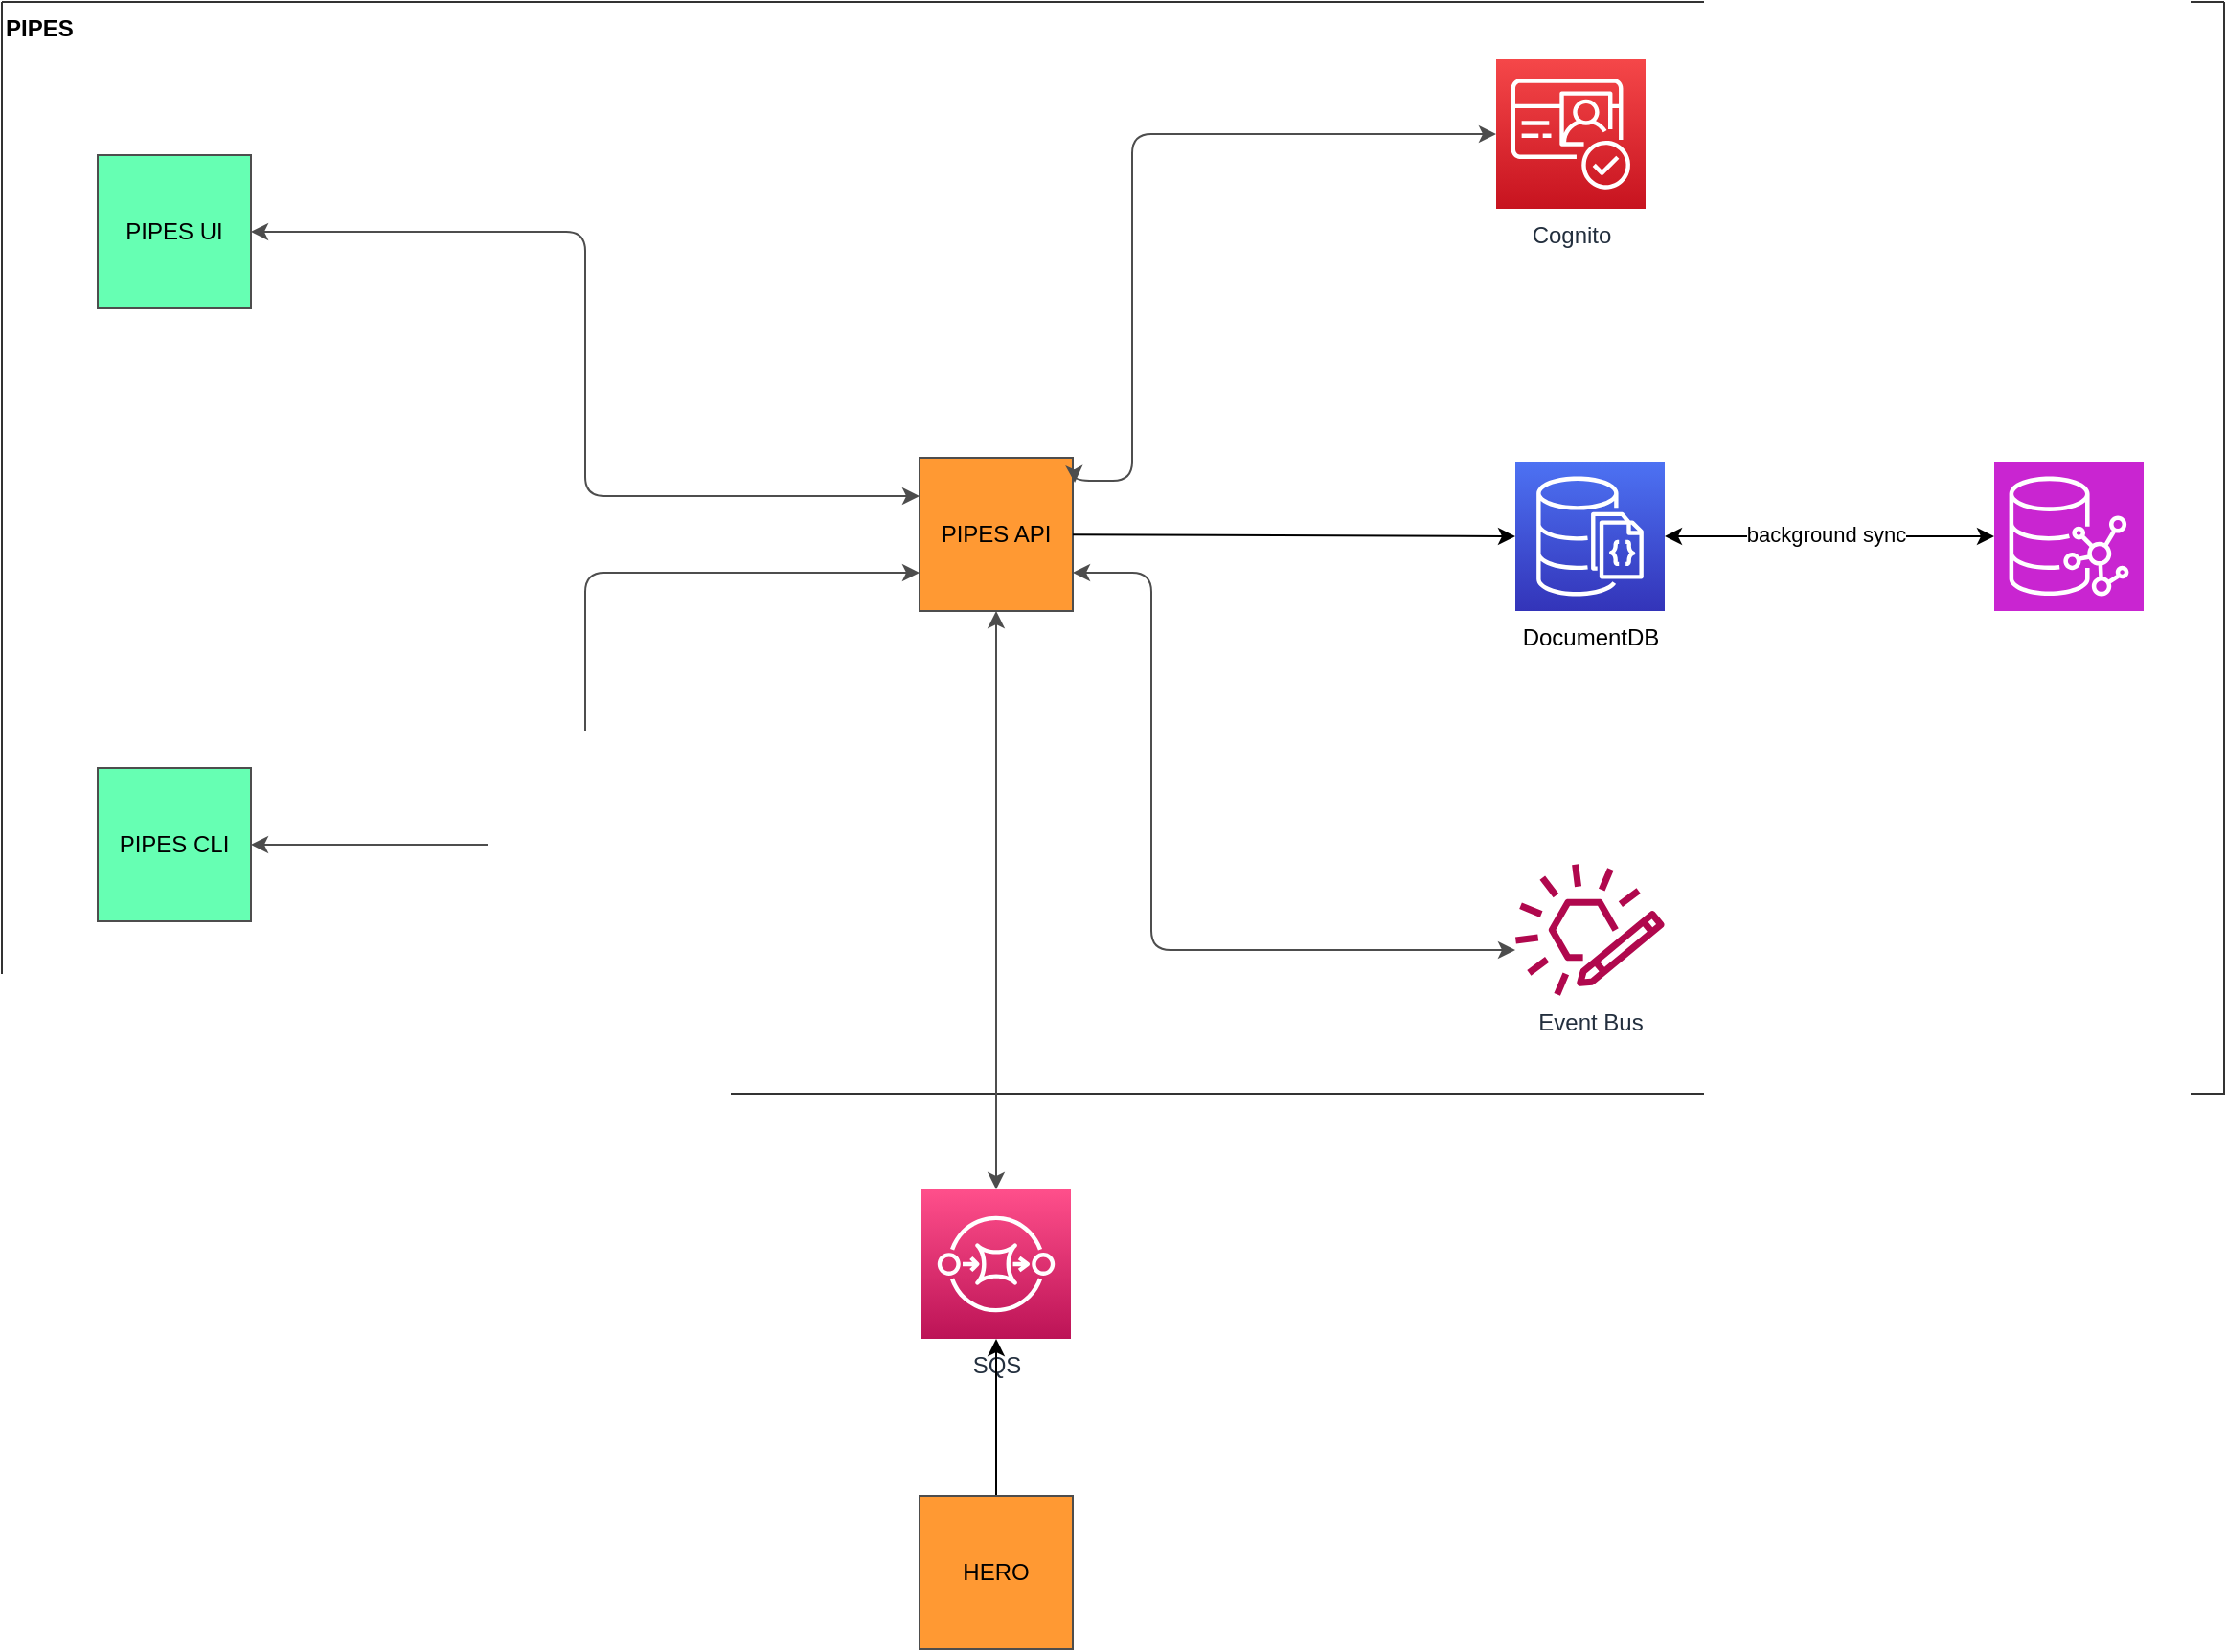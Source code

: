 <mxfile>
    <diagram id="yZzVsVP_phvTkR0zWyWX" name="Page-1">
        <mxGraphModel dx="1625" dy="972" grid="1" gridSize="10" guides="1" tooltips="1" connect="1" arrows="1" fold="1" page="0" pageScale="1" pageWidth="850" pageHeight="1100" background="#ffffff" math="0" shadow="0">
            <root>
                <mxCell id="0"/>
                <mxCell id="1" parent="0"/>
                <mxCell id="8" value="PIPES" style="swimlane;startSize=0;fontColor=#000000;align=left;labelPosition=center;verticalLabelPosition=middle;verticalAlign=top;strokeColor=#333333;" parent="1" vertex="1">
                    <mxGeometry x="-270" y="90" width="1160" height="570" as="geometry"/>
                </mxCell>
                <mxCell id="10" value="PIPES API" style="whiteSpace=wrap;html=1;aspect=fixed;strokeColor=#4D4D4D;fontColor=#000000;fillColor=#FF9933;" parent="8" vertex="1">
                    <mxGeometry x="479" y="238" width="80" height="80" as="geometry"/>
                </mxCell>
                <mxCell id="14" style="edgeStyle=orthogonalEdgeStyle;html=1;strokeColor=#4D4D4D;fontColor=#000000;startArrow=classic;startFill=1;entryX=0;entryY=0.25;entryDx=0;entryDy=0;" parent="8" source="13" target="10" edge="1">
                    <mxGeometry relative="1" as="geometry"/>
                </mxCell>
                <mxCell id="13" value="PIPES UI" style="whiteSpace=wrap;html=1;aspect=fixed;strokeColor=#4D4D4D;fontColor=#000000;fillColor=#66FFB3;" parent="8" vertex="1">
                    <mxGeometry x="50" y="80" width="80" height="80" as="geometry"/>
                </mxCell>
                <mxCell id="16" style="edgeStyle=orthogonalEdgeStyle;html=1;entryX=0;entryY=0.75;entryDx=0;entryDy=0;strokeColor=#4D4D4D;fontColor=#000000;startArrow=classic;startFill=1;" parent="8" source="15" target="10" edge="1">
                    <mxGeometry relative="1" as="geometry"/>
                </mxCell>
                <mxCell id="15" value="PIPES CLI" style="whiteSpace=wrap;html=1;aspect=fixed;strokeColor=#4D4D4D;fontColor=#000000;fillColor=#66FFB3;" parent="8" vertex="1">
                    <mxGeometry x="50" y="400" width="80" height="80" as="geometry"/>
                </mxCell>
                <mxCell id="29" style="edgeStyle=orthogonalEdgeStyle;html=1;entryX=1;entryY=0.75;entryDx=0;entryDy=0;strokeColor=#4D4D4D;fontColor=#000000;startArrow=classic;startFill=1;" parent="8" source="28" target="10" edge="1">
                    <mxGeometry relative="1" as="geometry">
                        <Array as="points">
                            <mxPoint x="600" y="495"/>
                            <mxPoint x="600" y="298"/>
                        </Array>
                    </mxGeometry>
                </mxCell>
                <mxCell id="28" value="Event Bus" style="sketch=0;outlineConnect=0;fontColor=#232F3E;gradientColor=none;fillColor=#B0084D;strokeColor=none;dashed=0;verticalLabelPosition=bottom;verticalAlign=top;align=center;html=1;fontSize=12;fontStyle=0;aspect=fixed;pointerEvents=1;shape=mxgraph.aws4.eventbridge_custom_event_bus_resource;" parent="8" vertex="1">
                    <mxGeometry x="790" y="450" width="78" height="69" as="geometry"/>
                </mxCell>
                <mxCell id="4" value="DocumentDB" style="sketch=0;points=[[0,0,0],[0.25,0,0],[0.5,0,0],[0.75,0,0],[1,0,0],[0,1,0],[0.25,1,0],[0.5,1,0],[0.75,1,0],[1,1,0],[0,0.25,0],[0,0.5,0],[0,0.75,0],[1,0.25,0],[1,0.5,0],[1,0.75,0]];outlineConnect=0;fontColor=#000000;gradientColor=#4D72F3;gradientDirection=north;fillColor=#3334B9;strokeColor=#ffffff;dashed=0;verticalLabelPosition=bottom;verticalAlign=top;align=center;html=1;fontSize=12;fontStyle=0;aspect=fixed;shape=mxgraph.aws4.resourceIcon;resIcon=mxgraph.aws4.documentdb_with_mongodb_compatibility;" parent="8" vertex="1">
                    <mxGeometry x="790" y="240" width="78" height="78" as="geometry"/>
                </mxCell>
                <mxCell id="33" style="edgeStyle=none;html=1;entryX=0;entryY=0.5;entryDx=0;entryDy=0;entryPerimeter=0;" parent="8" source="10" target="4" edge="1">
                    <mxGeometry relative="1" as="geometry"/>
                </mxCell>
                <mxCell id="17" value="Cognito" style="sketch=0;points=[[0,0,0],[0.25,0,0],[0.5,0,0],[0.75,0,0],[1,0,0],[0,1,0],[0.25,1,0],[0.5,1,0],[0.75,1,0],[1,1,0],[0,0.25,0],[0,0.5,0],[0,0.75,0],[1,0.25,0],[1,0.5,0],[1,0.75,0]];outlineConnect=0;fontColor=#232F3E;gradientColor=#F54749;gradientDirection=north;fillColor=#C7131F;strokeColor=#ffffff;dashed=0;verticalLabelPosition=bottom;verticalAlign=top;align=center;html=1;fontSize=12;fontStyle=0;aspect=fixed;shape=mxgraph.aws4.resourceIcon;resIcon=mxgraph.aws4.cognito;" parent="8" vertex="1">
                    <mxGeometry x="780" y="30" width="78" height="78" as="geometry"/>
                </mxCell>
                <mxCell id="18" style="edgeStyle=orthogonalEdgeStyle;html=1;entryX=1.013;entryY=0.163;entryDx=0;entryDy=0;entryPerimeter=0;strokeColor=#4D4D4D;fontColor=#000000;startArrow=classic;startFill=1;" parent="8" source="17" target="10" edge="1">
                    <mxGeometry relative="1" as="geometry">
                        <Array as="points">
                            <mxPoint x="590" y="69"/>
                            <mxPoint x="590" y="250"/>
                        </Array>
                    </mxGeometry>
                </mxCell>
                <mxCell id="25" value="SQS" style="sketch=0;points=[[0,0,0],[0.25,0,0],[0.5,0,0],[0.75,0,0],[1,0,0],[0,1,0],[0.25,1,0],[0.5,1,0],[0.75,1,0],[1,1,0],[0,0.25,0],[0,0.5,0],[0,0.75,0],[1,0.25,0],[1,0.5,0],[1,0.75,0]];outlineConnect=0;fontColor=#232F3E;gradientColor=#FF4F8B;gradientDirection=north;fillColor=#BC1356;strokeColor=#ffffff;dashed=0;verticalLabelPosition=bottom;verticalAlign=top;align=center;html=1;fontSize=12;fontStyle=0;aspect=fixed;shape=mxgraph.aws4.resourceIcon;resIcon=mxgraph.aws4.sqs;" parent="1" vertex="1">
                    <mxGeometry x="210" y="710" width="78" height="78" as="geometry"/>
                </mxCell>
                <mxCell id="31" style="edgeStyle=orthogonalEdgeStyle;html=1;strokeColor=#4D4D4D;fontColor=#000000;startArrow=classic;startFill=1;" parent="1" source="10" target="25" edge="1">
                    <mxGeometry relative="1" as="geometry"/>
                </mxCell>
                <mxCell id="34" style="edgeStyle=none;html=1;" parent="1" source="32" target="25" edge="1">
                    <mxGeometry relative="1" as="geometry"/>
                </mxCell>
                <mxCell id="32" value="HERO" style="whiteSpace=wrap;html=1;aspect=fixed;strokeColor=#4D4D4D;fontColor=#000000;fillColor=#FF9933;" parent="1" vertex="1">
                    <mxGeometry x="209" y="870" width="80" height="80" as="geometry"/>
                </mxCell>
                <mxCell id="35" value="" style="sketch=0;points=[[0,0,0],[0.25,0,0],[0.5,0,0],[0.75,0,0],[1,0,0],[0,1,0],[0.25,1,0],[0.5,1,0],[0.75,1,0],[1,1,0],[0,0.25,0],[0,0.5,0],[0,0.75,0],[1,0.25,0],[1,0.5,0],[1,0.75,0]];outlineConnect=0;fontColor=#232F3E;fillColor=#C925D1;strokeColor=#ffffff;dashed=0;verticalLabelPosition=bottom;verticalAlign=top;align=center;html=1;fontSize=12;fontStyle=0;aspect=fixed;shape=mxgraph.aws4.resourceIcon;resIcon=mxgraph.aws4.neptune;" vertex="1" parent="1">
                    <mxGeometry x="770" y="330" width="78" height="78" as="geometry"/>
                </mxCell>
                <mxCell id="36" style="edgeStyle=none;html=1;startArrow=classic;startFill=1;" edge="1" parent="1" source="4" target="35">
                    <mxGeometry relative="1" as="geometry"/>
                </mxCell>
                <mxCell id="37" value="background sync" style="edgeLabel;html=1;align=center;verticalAlign=middle;resizable=0;points=[];" vertex="1" connectable="0" parent="36">
                    <mxGeometry x="-0.028" y="1" relative="1" as="geometry">
                        <mxPoint as="offset"/>
                    </mxGeometry>
                </mxCell>
            </root>
        </mxGraphModel>
    </diagram>
</mxfile>
